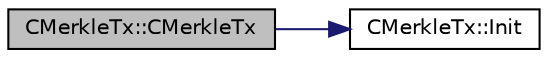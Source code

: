 digraph "CMerkleTx::CMerkleTx"
{
  edge [fontname="Helvetica",fontsize="10",labelfontname="Helvetica",labelfontsize="10"];
  node [fontname="Helvetica",fontsize="10",shape=record];
  rankdir="LR";
  Node3 [label="CMerkleTx::CMerkleTx",height=0.2,width=0.4,color="black", fillcolor="grey75", style="filled", fontcolor="black"];
  Node3 -> Node4 [color="midnightblue",fontsize="10",style="solid",fontname="Helvetica"];
  Node4 [label="CMerkleTx::Init",height=0.2,width=0.4,color="black", fillcolor="white", style="filled",URL="$class_c_merkle_tx.html#ac57628e321f98642976d06b6cc231162"];
}

